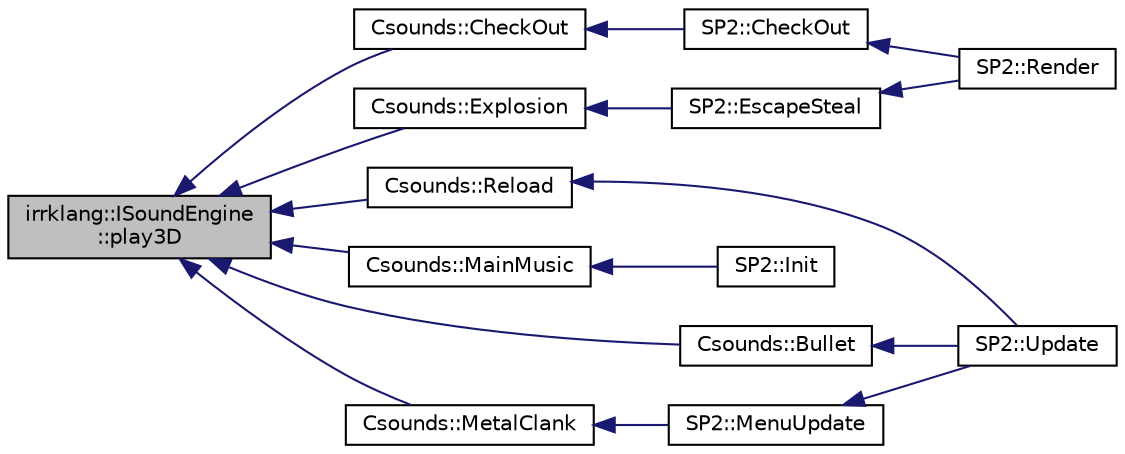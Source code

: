 digraph "irrklang::ISoundEngine::play3D"
{
  bgcolor="transparent";
  edge [fontname="Helvetica",fontsize="10",labelfontname="Helvetica",labelfontsize="10"];
  node [fontname="Helvetica",fontsize="10",shape=record];
  rankdir="LR";
  Node1 [label="irrklang::ISoundEngine\l::play3D",height=0.2,width=0.4,color="black", fillcolor="grey75", style="filled", fontcolor="black"];
  Node1 -> Node2 [dir="back",color="midnightblue",fontsize="10",style="solid",fontname="Helvetica"];
  Node2 [label="Csounds::Bullet",height=0.2,width=0.4,color="black",URL="$classCsounds.html#a1fe1d35b2fb340a04c1094ba1bc327f1"];
  Node2 -> Node3 [dir="back",color="midnightblue",fontsize="10",style="solid",fontname="Helvetica"];
  Node3 [label="SP2::Update",height=0.2,width=0.4,color="black",URL="$classSP2.html#a075edf39d3102610bf7f404ae3b8d38c"];
  Node1 -> Node4 [dir="back",color="midnightblue",fontsize="10",style="solid",fontname="Helvetica"];
  Node4 [label="Csounds::CheckOut",height=0.2,width=0.4,color="black",URL="$classCsounds.html#a083345643a1c7e08c23e6ae49194b310"];
  Node4 -> Node5 [dir="back",color="midnightblue",fontsize="10",style="solid",fontname="Helvetica"];
  Node5 [label="SP2::CheckOut",height=0.2,width=0.4,color="black",URL="$classSP2.html#a4036040754c9187fc27d70fa2025ce23"];
  Node5 -> Node6 [dir="back",color="midnightblue",fontsize="10",style="solid",fontname="Helvetica"];
  Node6 [label="SP2::Render",height=0.2,width=0.4,color="black",URL="$classSP2.html#a90159ea511cadcc99364c6f75d108a71"];
  Node1 -> Node7 [dir="back",color="midnightblue",fontsize="10",style="solid",fontname="Helvetica"];
  Node7 [label="Csounds::Explosion",height=0.2,width=0.4,color="black",URL="$classCsounds.html#a165aa2ffe15ca47e182e15b8f78017ad"];
  Node7 -> Node8 [dir="back",color="midnightblue",fontsize="10",style="solid",fontname="Helvetica"];
  Node8 [label="SP2::EscapeSteal",height=0.2,width=0.4,color="black",URL="$classSP2.html#a869fc9fc66bb7d79be7e15ade956fd9b"];
  Node8 -> Node6 [dir="back",color="midnightblue",fontsize="10",style="solid",fontname="Helvetica"];
  Node1 -> Node9 [dir="back",color="midnightblue",fontsize="10",style="solid",fontname="Helvetica"];
  Node9 [label="Csounds::MainMusic",height=0.2,width=0.4,color="black",URL="$classCsounds.html#a2dd79ab3d38eee76ff0e89aa62fadc1e"];
  Node9 -> Node10 [dir="back",color="midnightblue",fontsize="10",style="solid",fontname="Helvetica"];
  Node10 [label="SP2::Init",height=0.2,width=0.4,color="black",URL="$classSP2.html#a8669c489b6a968f367a4610b254ac992"];
  Node1 -> Node11 [dir="back",color="midnightblue",fontsize="10",style="solid",fontname="Helvetica"];
  Node11 [label="Csounds::MetalClank",height=0.2,width=0.4,color="black",URL="$classCsounds.html#a0804f7ea511143fe689d383f0a5270f6"];
  Node11 -> Node12 [dir="back",color="midnightblue",fontsize="10",style="solid",fontname="Helvetica"];
  Node12 [label="SP2::MenuUpdate",height=0.2,width=0.4,color="black",URL="$classSP2.html#a0a09b607f5c6d4de5113a8c8b35c2ed4"];
  Node12 -> Node3 [dir="back",color="midnightblue",fontsize="10",style="solid",fontname="Helvetica"];
  Node1 -> Node13 [dir="back",color="midnightblue",fontsize="10",style="solid",fontname="Helvetica"];
  Node13 [label="Csounds::Reload",height=0.2,width=0.4,color="black",URL="$classCsounds.html#ac7e013e0806053442601536595b8c559"];
  Node13 -> Node3 [dir="back",color="midnightblue",fontsize="10",style="solid",fontname="Helvetica"];
}
